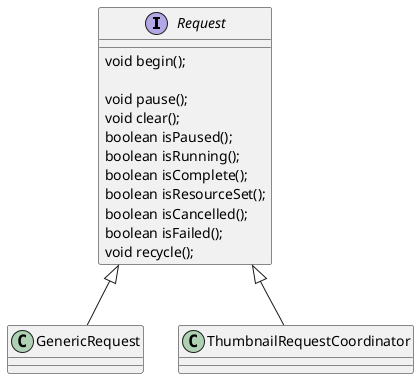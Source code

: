 @startuml

'abstract class AbstractList
'abstract AbstractCollection
'interface List
'interface Collection
'
'List <|-- AbstractList
'Collection <|-- AbstractCollection
'
'Collection <|- List
'AbstractCollection <|- AbstractList
'AbstractList <|-- ArrayList
'
'class ArrayList {
'Object[] elementData
'size()
'}
'
'enum TimeUnit {
'DAYS
'HOURS
'MINUTES
'}
 interface Request {


    void begin();

    void pause();
    void clear();
    boolean isPaused();
    boolean isRunning();
    boolean isComplete();
    boolean isResourceSet();
    boolean isCancelled();
    boolean isFailed();
    void recycle();
}

Request<|--GenericRequest
Request<|--ThumbnailRequestCoordinator
@enduml
